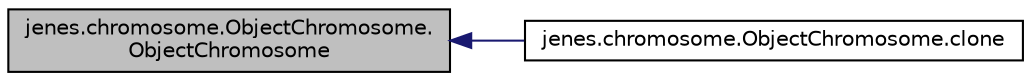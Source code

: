 digraph "jenes.chromosome.ObjectChromosome.ObjectChromosome"
{
  edge [fontname="Helvetica",fontsize="10",labelfontname="Helvetica",labelfontsize="10"];
  node [fontname="Helvetica",fontsize="10",shape=record];
  rankdir="LR";
  Node1 [label="jenes.chromosome.ObjectChromosome.\lObjectChromosome",height=0.2,width=0.4,color="black", fillcolor="grey75", style="filled" fontcolor="black"];
  Node1 -> Node2 [dir="back",color="midnightblue",fontsize="10",style="solid",fontname="Helvetica"];
  Node2 [label="jenes.chromosome.ObjectChromosome.clone",height=0.2,width=0.4,color="black", fillcolor="white", style="filled",URL="$classjenes_1_1chromosome_1_1_object_chromosome.html#a4aa8eeaac6a20b30c260bfda00c78fe2"];
}
